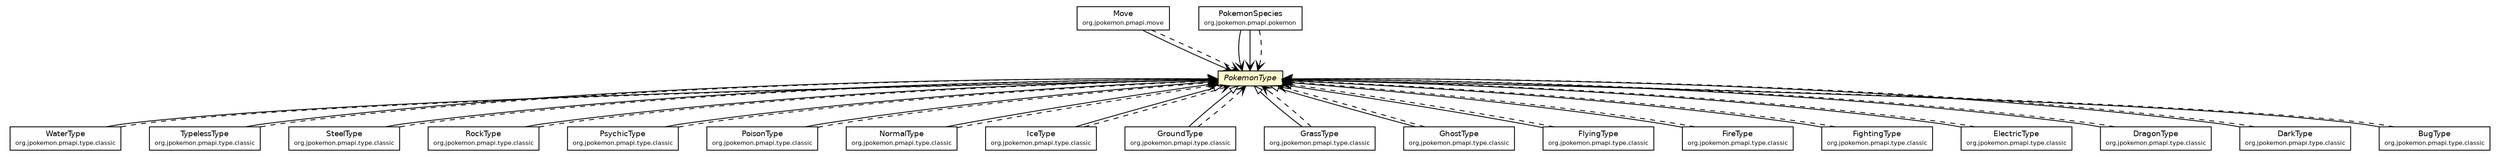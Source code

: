 #!/usr/local/bin/dot
#
# Class diagram 
# Generated by UMLGraph version 5.2 (http://www.umlgraph.org/)
#

digraph G {
	edge [fontname="Helvetica",fontsize=10,labelfontname="Helvetica",labelfontsize=10];
	node [fontname="Helvetica",fontsize=10,shape=plaintext];
	nodesep=0.25;
	ranksep=0.5;
	// org.jpokemon.pmapi.move.Move
	c1992 [label=<<table title="org.jpokemon.pmapi.move.Move" border="0" cellborder="1" cellspacing="0" cellpadding="2" port="p" href="../move/Move.html">
		<tr><td><table border="0" cellspacing="0" cellpadding="1">
<tr><td align="center" balign="center"> Move </td></tr>
<tr><td align="center" balign="center"><font point-size="7.0"> org.jpokemon.pmapi.move </font></td></tr>
		</table></td></tr>
		</table>>, fontname="Helvetica", fontcolor="black", fontsize=9.0];
	// org.jpokemon.pmapi.pokemon.PokemonSpecies
	c1997 [label=<<table title="org.jpokemon.pmapi.pokemon.PokemonSpecies" border="0" cellborder="1" cellspacing="0" cellpadding="2" port="p" href="../pokemon/PokemonSpecies.html">
		<tr><td><table border="0" cellspacing="0" cellpadding="1">
<tr><td align="center" balign="center"> PokemonSpecies </td></tr>
<tr><td align="center" balign="center"><font point-size="7.0"> org.jpokemon.pmapi.pokemon </font></td></tr>
		</table></td></tr>
		</table>>, fontname="Helvetica", fontcolor="black", fontsize=9.0];
	// org.jpokemon.pmapi.type.classic.WaterType
	c1998 [label=<<table title="org.jpokemon.pmapi.type.classic.WaterType" border="0" cellborder="1" cellspacing="0" cellpadding="2" port="p" href="./classic/WaterType.html">
		<tr><td><table border="0" cellspacing="0" cellpadding="1">
<tr><td align="center" balign="center"> WaterType </td></tr>
<tr><td align="center" balign="center"><font point-size="7.0"> org.jpokemon.pmapi.type.classic </font></td></tr>
		</table></td></tr>
		</table>>, fontname="Helvetica", fontcolor="black", fontsize=9.0];
	// org.jpokemon.pmapi.type.classic.TypelessType
	c1999 [label=<<table title="org.jpokemon.pmapi.type.classic.TypelessType" border="0" cellborder="1" cellspacing="0" cellpadding="2" port="p" href="./classic/TypelessType.html">
		<tr><td><table border="0" cellspacing="0" cellpadding="1">
<tr><td align="center" balign="center"> TypelessType </td></tr>
<tr><td align="center" balign="center"><font point-size="7.0"> org.jpokemon.pmapi.type.classic </font></td></tr>
		</table></td></tr>
		</table>>, fontname="Helvetica", fontcolor="black", fontsize=9.0];
	// org.jpokemon.pmapi.type.classic.SteelType
	c2000 [label=<<table title="org.jpokemon.pmapi.type.classic.SteelType" border="0" cellborder="1" cellspacing="0" cellpadding="2" port="p" href="./classic/SteelType.html">
		<tr><td><table border="0" cellspacing="0" cellpadding="1">
<tr><td align="center" balign="center"> SteelType </td></tr>
<tr><td align="center" balign="center"><font point-size="7.0"> org.jpokemon.pmapi.type.classic </font></td></tr>
		</table></td></tr>
		</table>>, fontname="Helvetica", fontcolor="black", fontsize=9.0];
	// org.jpokemon.pmapi.type.classic.RockType
	c2001 [label=<<table title="org.jpokemon.pmapi.type.classic.RockType" border="0" cellborder="1" cellspacing="0" cellpadding="2" port="p" href="./classic/RockType.html">
		<tr><td><table border="0" cellspacing="0" cellpadding="1">
<tr><td align="center" balign="center"> RockType </td></tr>
<tr><td align="center" balign="center"><font point-size="7.0"> org.jpokemon.pmapi.type.classic </font></td></tr>
		</table></td></tr>
		</table>>, fontname="Helvetica", fontcolor="black", fontsize=9.0];
	// org.jpokemon.pmapi.type.classic.PsychicType
	c2002 [label=<<table title="org.jpokemon.pmapi.type.classic.PsychicType" border="0" cellborder="1" cellspacing="0" cellpadding="2" port="p" href="./classic/PsychicType.html">
		<tr><td><table border="0" cellspacing="0" cellpadding="1">
<tr><td align="center" balign="center"> PsychicType </td></tr>
<tr><td align="center" balign="center"><font point-size="7.0"> org.jpokemon.pmapi.type.classic </font></td></tr>
		</table></td></tr>
		</table>>, fontname="Helvetica", fontcolor="black", fontsize=9.0];
	// org.jpokemon.pmapi.type.classic.PoisonType
	c2003 [label=<<table title="org.jpokemon.pmapi.type.classic.PoisonType" border="0" cellborder="1" cellspacing="0" cellpadding="2" port="p" href="./classic/PoisonType.html">
		<tr><td><table border="0" cellspacing="0" cellpadding="1">
<tr><td align="center" balign="center"> PoisonType </td></tr>
<tr><td align="center" balign="center"><font point-size="7.0"> org.jpokemon.pmapi.type.classic </font></td></tr>
		</table></td></tr>
		</table>>, fontname="Helvetica", fontcolor="black", fontsize=9.0];
	// org.jpokemon.pmapi.type.classic.NormalType
	c2004 [label=<<table title="org.jpokemon.pmapi.type.classic.NormalType" border="0" cellborder="1" cellspacing="0" cellpadding="2" port="p" href="./classic/NormalType.html">
		<tr><td><table border="0" cellspacing="0" cellpadding="1">
<tr><td align="center" balign="center"> NormalType </td></tr>
<tr><td align="center" balign="center"><font point-size="7.0"> org.jpokemon.pmapi.type.classic </font></td></tr>
		</table></td></tr>
		</table>>, fontname="Helvetica", fontcolor="black", fontsize=9.0];
	// org.jpokemon.pmapi.type.classic.IceType
	c2005 [label=<<table title="org.jpokemon.pmapi.type.classic.IceType" border="0" cellborder="1" cellspacing="0" cellpadding="2" port="p" href="./classic/IceType.html">
		<tr><td><table border="0" cellspacing="0" cellpadding="1">
<tr><td align="center" balign="center"> IceType </td></tr>
<tr><td align="center" balign="center"><font point-size="7.0"> org.jpokemon.pmapi.type.classic </font></td></tr>
		</table></td></tr>
		</table>>, fontname="Helvetica", fontcolor="black", fontsize=9.0];
	// org.jpokemon.pmapi.type.classic.GroundType
	c2006 [label=<<table title="org.jpokemon.pmapi.type.classic.GroundType" border="0" cellborder="1" cellspacing="0" cellpadding="2" port="p" href="./classic/GroundType.html">
		<tr><td><table border="0" cellspacing="0" cellpadding="1">
<tr><td align="center" balign="center"> GroundType </td></tr>
<tr><td align="center" balign="center"><font point-size="7.0"> org.jpokemon.pmapi.type.classic </font></td></tr>
		</table></td></tr>
		</table>>, fontname="Helvetica", fontcolor="black", fontsize=9.0];
	// org.jpokemon.pmapi.type.classic.GrassType
	c2007 [label=<<table title="org.jpokemon.pmapi.type.classic.GrassType" border="0" cellborder="1" cellspacing="0" cellpadding="2" port="p" href="./classic/GrassType.html">
		<tr><td><table border="0" cellspacing="0" cellpadding="1">
<tr><td align="center" balign="center"> GrassType </td></tr>
<tr><td align="center" balign="center"><font point-size="7.0"> org.jpokemon.pmapi.type.classic </font></td></tr>
		</table></td></tr>
		</table>>, fontname="Helvetica", fontcolor="black", fontsize=9.0];
	// org.jpokemon.pmapi.type.classic.GhostType
	c2008 [label=<<table title="org.jpokemon.pmapi.type.classic.GhostType" border="0" cellborder="1" cellspacing="0" cellpadding="2" port="p" href="./classic/GhostType.html">
		<tr><td><table border="0" cellspacing="0" cellpadding="1">
<tr><td align="center" balign="center"> GhostType </td></tr>
<tr><td align="center" balign="center"><font point-size="7.0"> org.jpokemon.pmapi.type.classic </font></td></tr>
		</table></td></tr>
		</table>>, fontname="Helvetica", fontcolor="black", fontsize=9.0];
	// org.jpokemon.pmapi.type.classic.FlyingType
	c2009 [label=<<table title="org.jpokemon.pmapi.type.classic.FlyingType" border="0" cellborder="1" cellspacing="0" cellpadding="2" port="p" href="./classic/FlyingType.html">
		<tr><td><table border="0" cellspacing="0" cellpadding="1">
<tr><td align="center" balign="center"> FlyingType </td></tr>
<tr><td align="center" balign="center"><font point-size="7.0"> org.jpokemon.pmapi.type.classic </font></td></tr>
		</table></td></tr>
		</table>>, fontname="Helvetica", fontcolor="black", fontsize=9.0];
	// org.jpokemon.pmapi.type.classic.FireType
	c2010 [label=<<table title="org.jpokemon.pmapi.type.classic.FireType" border="0" cellborder="1" cellspacing="0" cellpadding="2" port="p" href="./classic/FireType.html">
		<tr><td><table border="0" cellspacing="0" cellpadding="1">
<tr><td align="center" balign="center"> FireType </td></tr>
<tr><td align="center" balign="center"><font point-size="7.0"> org.jpokemon.pmapi.type.classic </font></td></tr>
		</table></td></tr>
		</table>>, fontname="Helvetica", fontcolor="black", fontsize=9.0];
	// org.jpokemon.pmapi.type.classic.FightingType
	c2011 [label=<<table title="org.jpokemon.pmapi.type.classic.FightingType" border="0" cellborder="1" cellspacing="0" cellpadding="2" port="p" href="./classic/FightingType.html">
		<tr><td><table border="0" cellspacing="0" cellpadding="1">
<tr><td align="center" balign="center"> FightingType </td></tr>
<tr><td align="center" balign="center"><font point-size="7.0"> org.jpokemon.pmapi.type.classic </font></td></tr>
		</table></td></tr>
		</table>>, fontname="Helvetica", fontcolor="black", fontsize=9.0];
	// org.jpokemon.pmapi.type.classic.ElectricType
	c2012 [label=<<table title="org.jpokemon.pmapi.type.classic.ElectricType" border="0" cellborder="1" cellspacing="0" cellpadding="2" port="p" href="./classic/ElectricType.html">
		<tr><td><table border="0" cellspacing="0" cellpadding="1">
<tr><td align="center" balign="center"> ElectricType </td></tr>
<tr><td align="center" balign="center"><font point-size="7.0"> org.jpokemon.pmapi.type.classic </font></td></tr>
		</table></td></tr>
		</table>>, fontname="Helvetica", fontcolor="black", fontsize=9.0];
	// org.jpokemon.pmapi.type.classic.DragonType
	c2013 [label=<<table title="org.jpokemon.pmapi.type.classic.DragonType" border="0" cellborder="1" cellspacing="0" cellpadding="2" port="p" href="./classic/DragonType.html">
		<tr><td><table border="0" cellspacing="0" cellpadding="1">
<tr><td align="center" balign="center"> DragonType </td></tr>
<tr><td align="center" balign="center"><font point-size="7.0"> org.jpokemon.pmapi.type.classic </font></td></tr>
		</table></td></tr>
		</table>>, fontname="Helvetica", fontcolor="black", fontsize=9.0];
	// org.jpokemon.pmapi.type.classic.DarkType
	c2014 [label=<<table title="org.jpokemon.pmapi.type.classic.DarkType" border="0" cellborder="1" cellspacing="0" cellpadding="2" port="p" href="./classic/DarkType.html">
		<tr><td><table border="0" cellspacing="0" cellpadding="1">
<tr><td align="center" balign="center"> DarkType </td></tr>
<tr><td align="center" balign="center"><font point-size="7.0"> org.jpokemon.pmapi.type.classic </font></td></tr>
		</table></td></tr>
		</table>>, fontname="Helvetica", fontcolor="black", fontsize=9.0];
	// org.jpokemon.pmapi.type.classic.BugType
	c2015 [label=<<table title="org.jpokemon.pmapi.type.classic.BugType" border="0" cellborder="1" cellspacing="0" cellpadding="2" port="p" href="./classic/BugType.html">
		<tr><td><table border="0" cellspacing="0" cellpadding="1">
<tr><td align="center" balign="center"> BugType </td></tr>
<tr><td align="center" balign="center"><font point-size="7.0"> org.jpokemon.pmapi.type.classic </font></td></tr>
		</table></td></tr>
		</table>>, fontname="Helvetica", fontcolor="black", fontsize=9.0];
	// org.jpokemon.pmapi.type.PokemonType
	c2016 [label=<<table title="org.jpokemon.pmapi.type.PokemonType" border="0" cellborder="1" cellspacing="0" cellpadding="2" port="p" bgcolor="lemonChiffon" href="./PokemonType.html">
		<tr><td><table border="0" cellspacing="0" cellpadding="1">
<tr><td align="center" balign="center"><font face="Helvetica-Oblique"> PokemonType </font></td></tr>
		</table></td></tr>
		</table>>, fontname="Helvetica", fontcolor="black", fontsize=9.0];
	//org.jpokemon.pmapi.type.classic.WaterType extends org.jpokemon.pmapi.type.PokemonType
	c2016:p -> c1998:p [dir=back,arrowtail=empty];
	//org.jpokemon.pmapi.type.classic.TypelessType extends org.jpokemon.pmapi.type.PokemonType
	c2016:p -> c1999:p [dir=back,arrowtail=empty];
	//org.jpokemon.pmapi.type.classic.SteelType extends org.jpokemon.pmapi.type.PokemonType
	c2016:p -> c2000:p [dir=back,arrowtail=empty];
	//org.jpokemon.pmapi.type.classic.RockType extends org.jpokemon.pmapi.type.PokemonType
	c2016:p -> c2001:p [dir=back,arrowtail=empty];
	//org.jpokemon.pmapi.type.classic.PsychicType extends org.jpokemon.pmapi.type.PokemonType
	c2016:p -> c2002:p [dir=back,arrowtail=empty];
	//org.jpokemon.pmapi.type.classic.PoisonType extends org.jpokemon.pmapi.type.PokemonType
	c2016:p -> c2003:p [dir=back,arrowtail=empty];
	//org.jpokemon.pmapi.type.classic.NormalType extends org.jpokemon.pmapi.type.PokemonType
	c2016:p -> c2004:p [dir=back,arrowtail=empty];
	//org.jpokemon.pmapi.type.classic.IceType extends org.jpokemon.pmapi.type.PokemonType
	c2016:p -> c2005:p [dir=back,arrowtail=empty];
	//org.jpokemon.pmapi.type.classic.GroundType extends org.jpokemon.pmapi.type.PokemonType
	c2016:p -> c2006:p [dir=back,arrowtail=empty];
	//org.jpokemon.pmapi.type.classic.GrassType extends org.jpokemon.pmapi.type.PokemonType
	c2016:p -> c2007:p [dir=back,arrowtail=empty];
	//org.jpokemon.pmapi.type.classic.GhostType extends org.jpokemon.pmapi.type.PokemonType
	c2016:p -> c2008:p [dir=back,arrowtail=empty];
	//org.jpokemon.pmapi.type.classic.FlyingType extends org.jpokemon.pmapi.type.PokemonType
	c2016:p -> c2009:p [dir=back,arrowtail=empty];
	//org.jpokemon.pmapi.type.classic.FireType extends org.jpokemon.pmapi.type.PokemonType
	c2016:p -> c2010:p [dir=back,arrowtail=empty];
	//org.jpokemon.pmapi.type.classic.FightingType extends org.jpokemon.pmapi.type.PokemonType
	c2016:p -> c2011:p [dir=back,arrowtail=empty];
	//org.jpokemon.pmapi.type.classic.ElectricType extends org.jpokemon.pmapi.type.PokemonType
	c2016:p -> c2012:p [dir=back,arrowtail=empty];
	//org.jpokemon.pmapi.type.classic.DragonType extends org.jpokemon.pmapi.type.PokemonType
	c2016:p -> c2013:p [dir=back,arrowtail=empty];
	//org.jpokemon.pmapi.type.classic.DarkType extends org.jpokemon.pmapi.type.PokemonType
	c2016:p -> c2014:p [dir=back,arrowtail=empty];
	//org.jpokemon.pmapi.type.classic.BugType extends org.jpokemon.pmapi.type.PokemonType
	c2016:p -> c2015:p [dir=back,arrowtail=empty];
	// org.jpokemon.pmapi.move.Move NAVASSOC org.jpokemon.pmapi.type.PokemonType
	c1992:p -> c2016:p [taillabel="", label="", headlabel="", fontname="Helvetica", fontcolor="black", fontsize=10.0, color="black", arrowhead=open];
	// org.jpokemon.pmapi.pokemon.PokemonSpecies NAVASSOC org.jpokemon.pmapi.type.PokemonType
	c1997:p -> c2016:p [taillabel="", label="", headlabel="", fontname="Helvetica", fontcolor="black", fontsize=10.0, color="black", arrowhead=open];
	// org.jpokemon.pmapi.pokemon.PokemonSpecies NAVASSOC org.jpokemon.pmapi.type.PokemonType
	c1997:p -> c2016:p [taillabel="", label="", headlabel="", fontname="Helvetica", fontcolor="black", fontsize=10.0, color="black", arrowhead=open];
	// org.jpokemon.pmapi.move.Move DEPEND org.jpokemon.pmapi.type.PokemonType
	c1992:p -> c2016:p [taillabel="", label="", headlabel="", fontname="Helvetica", fontcolor="black", fontsize=10.0, color="black", arrowhead=open, style=dashed];
	// org.jpokemon.pmapi.pokemon.PokemonSpecies DEPEND org.jpokemon.pmapi.type.PokemonType
	c1997:p -> c2016:p [taillabel="", label="", headlabel="", fontname="Helvetica", fontcolor="black", fontsize=10.0, color="black", arrowhead=open, style=dashed];
	// org.jpokemon.pmapi.type.classic.WaterType DEPEND org.jpokemon.pmapi.type.PokemonType
	c1998:p -> c2016:p [taillabel="", label="", headlabel="", fontname="Helvetica", fontcolor="black", fontsize=10.0, color="black", arrowhead=open, style=dashed];
	// org.jpokemon.pmapi.type.classic.TypelessType DEPEND org.jpokemon.pmapi.type.PokemonType
	c1999:p -> c2016:p [taillabel="", label="", headlabel="", fontname="Helvetica", fontcolor="black", fontsize=10.0, color="black", arrowhead=open, style=dashed];
	// org.jpokemon.pmapi.type.classic.SteelType DEPEND org.jpokemon.pmapi.type.PokemonType
	c2000:p -> c2016:p [taillabel="", label="", headlabel="", fontname="Helvetica", fontcolor="black", fontsize=10.0, color="black", arrowhead=open, style=dashed];
	// org.jpokemon.pmapi.type.classic.RockType DEPEND org.jpokemon.pmapi.type.PokemonType
	c2001:p -> c2016:p [taillabel="", label="", headlabel="", fontname="Helvetica", fontcolor="black", fontsize=10.0, color="black", arrowhead=open, style=dashed];
	// org.jpokemon.pmapi.type.classic.PsychicType DEPEND org.jpokemon.pmapi.type.PokemonType
	c2002:p -> c2016:p [taillabel="", label="", headlabel="", fontname="Helvetica", fontcolor="black", fontsize=10.0, color="black", arrowhead=open, style=dashed];
	// org.jpokemon.pmapi.type.classic.PoisonType DEPEND org.jpokemon.pmapi.type.PokemonType
	c2003:p -> c2016:p [taillabel="", label="", headlabel="", fontname="Helvetica", fontcolor="black", fontsize=10.0, color="black", arrowhead=open, style=dashed];
	// org.jpokemon.pmapi.type.classic.NormalType DEPEND org.jpokemon.pmapi.type.PokemonType
	c2004:p -> c2016:p [taillabel="", label="", headlabel="", fontname="Helvetica", fontcolor="black", fontsize=10.0, color="black", arrowhead=open, style=dashed];
	// org.jpokemon.pmapi.type.classic.IceType DEPEND org.jpokemon.pmapi.type.PokemonType
	c2005:p -> c2016:p [taillabel="", label="", headlabel="", fontname="Helvetica", fontcolor="black", fontsize=10.0, color="black", arrowhead=open, style=dashed];
	// org.jpokemon.pmapi.type.classic.GroundType DEPEND org.jpokemon.pmapi.type.PokemonType
	c2006:p -> c2016:p [taillabel="", label="", headlabel="", fontname="Helvetica", fontcolor="black", fontsize=10.0, color="black", arrowhead=open, style=dashed];
	// org.jpokemon.pmapi.type.classic.GrassType DEPEND org.jpokemon.pmapi.type.PokemonType
	c2007:p -> c2016:p [taillabel="", label="", headlabel="", fontname="Helvetica", fontcolor="black", fontsize=10.0, color="black", arrowhead=open, style=dashed];
	// org.jpokemon.pmapi.type.classic.GhostType DEPEND org.jpokemon.pmapi.type.PokemonType
	c2008:p -> c2016:p [taillabel="", label="", headlabel="", fontname="Helvetica", fontcolor="black", fontsize=10.0, color="black", arrowhead=open, style=dashed];
	// org.jpokemon.pmapi.type.classic.FlyingType DEPEND org.jpokemon.pmapi.type.PokemonType
	c2009:p -> c2016:p [taillabel="", label="", headlabel="", fontname="Helvetica", fontcolor="black", fontsize=10.0, color="black", arrowhead=open, style=dashed];
	// org.jpokemon.pmapi.type.classic.FireType DEPEND org.jpokemon.pmapi.type.PokemonType
	c2010:p -> c2016:p [taillabel="", label="", headlabel="", fontname="Helvetica", fontcolor="black", fontsize=10.0, color="black", arrowhead=open, style=dashed];
	// org.jpokemon.pmapi.type.classic.FightingType DEPEND org.jpokemon.pmapi.type.PokemonType
	c2011:p -> c2016:p [taillabel="", label="", headlabel="", fontname="Helvetica", fontcolor="black", fontsize=10.0, color="black", arrowhead=open, style=dashed];
	// org.jpokemon.pmapi.type.classic.ElectricType DEPEND org.jpokemon.pmapi.type.PokemonType
	c2012:p -> c2016:p [taillabel="", label="", headlabel="", fontname="Helvetica", fontcolor="black", fontsize=10.0, color="black", arrowhead=open, style=dashed];
	// org.jpokemon.pmapi.type.classic.DragonType DEPEND org.jpokemon.pmapi.type.PokemonType
	c2013:p -> c2016:p [taillabel="", label="", headlabel="", fontname="Helvetica", fontcolor="black", fontsize=10.0, color="black", arrowhead=open, style=dashed];
	// org.jpokemon.pmapi.type.classic.DarkType DEPEND org.jpokemon.pmapi.type.PokemonType
	c2014:p -> c2016:p [taillabel="", label="", headlabel="", fontname="Helvetica", fontcolor="black", fontsize=10.0, color="black", arrowhead=open, style=dashed];
	// org.jpokemon.pmapi.type.classic.BugType DEPEND org.jpokemon.pmapi.type.PokemonType
	c2015:p -> c2016:p [taillabel="", label="", headlabel="", fontname="Helvetica", fontcolor="black", fontsize=10.0, color="black", arrowhead=open, style=dashed];
}

